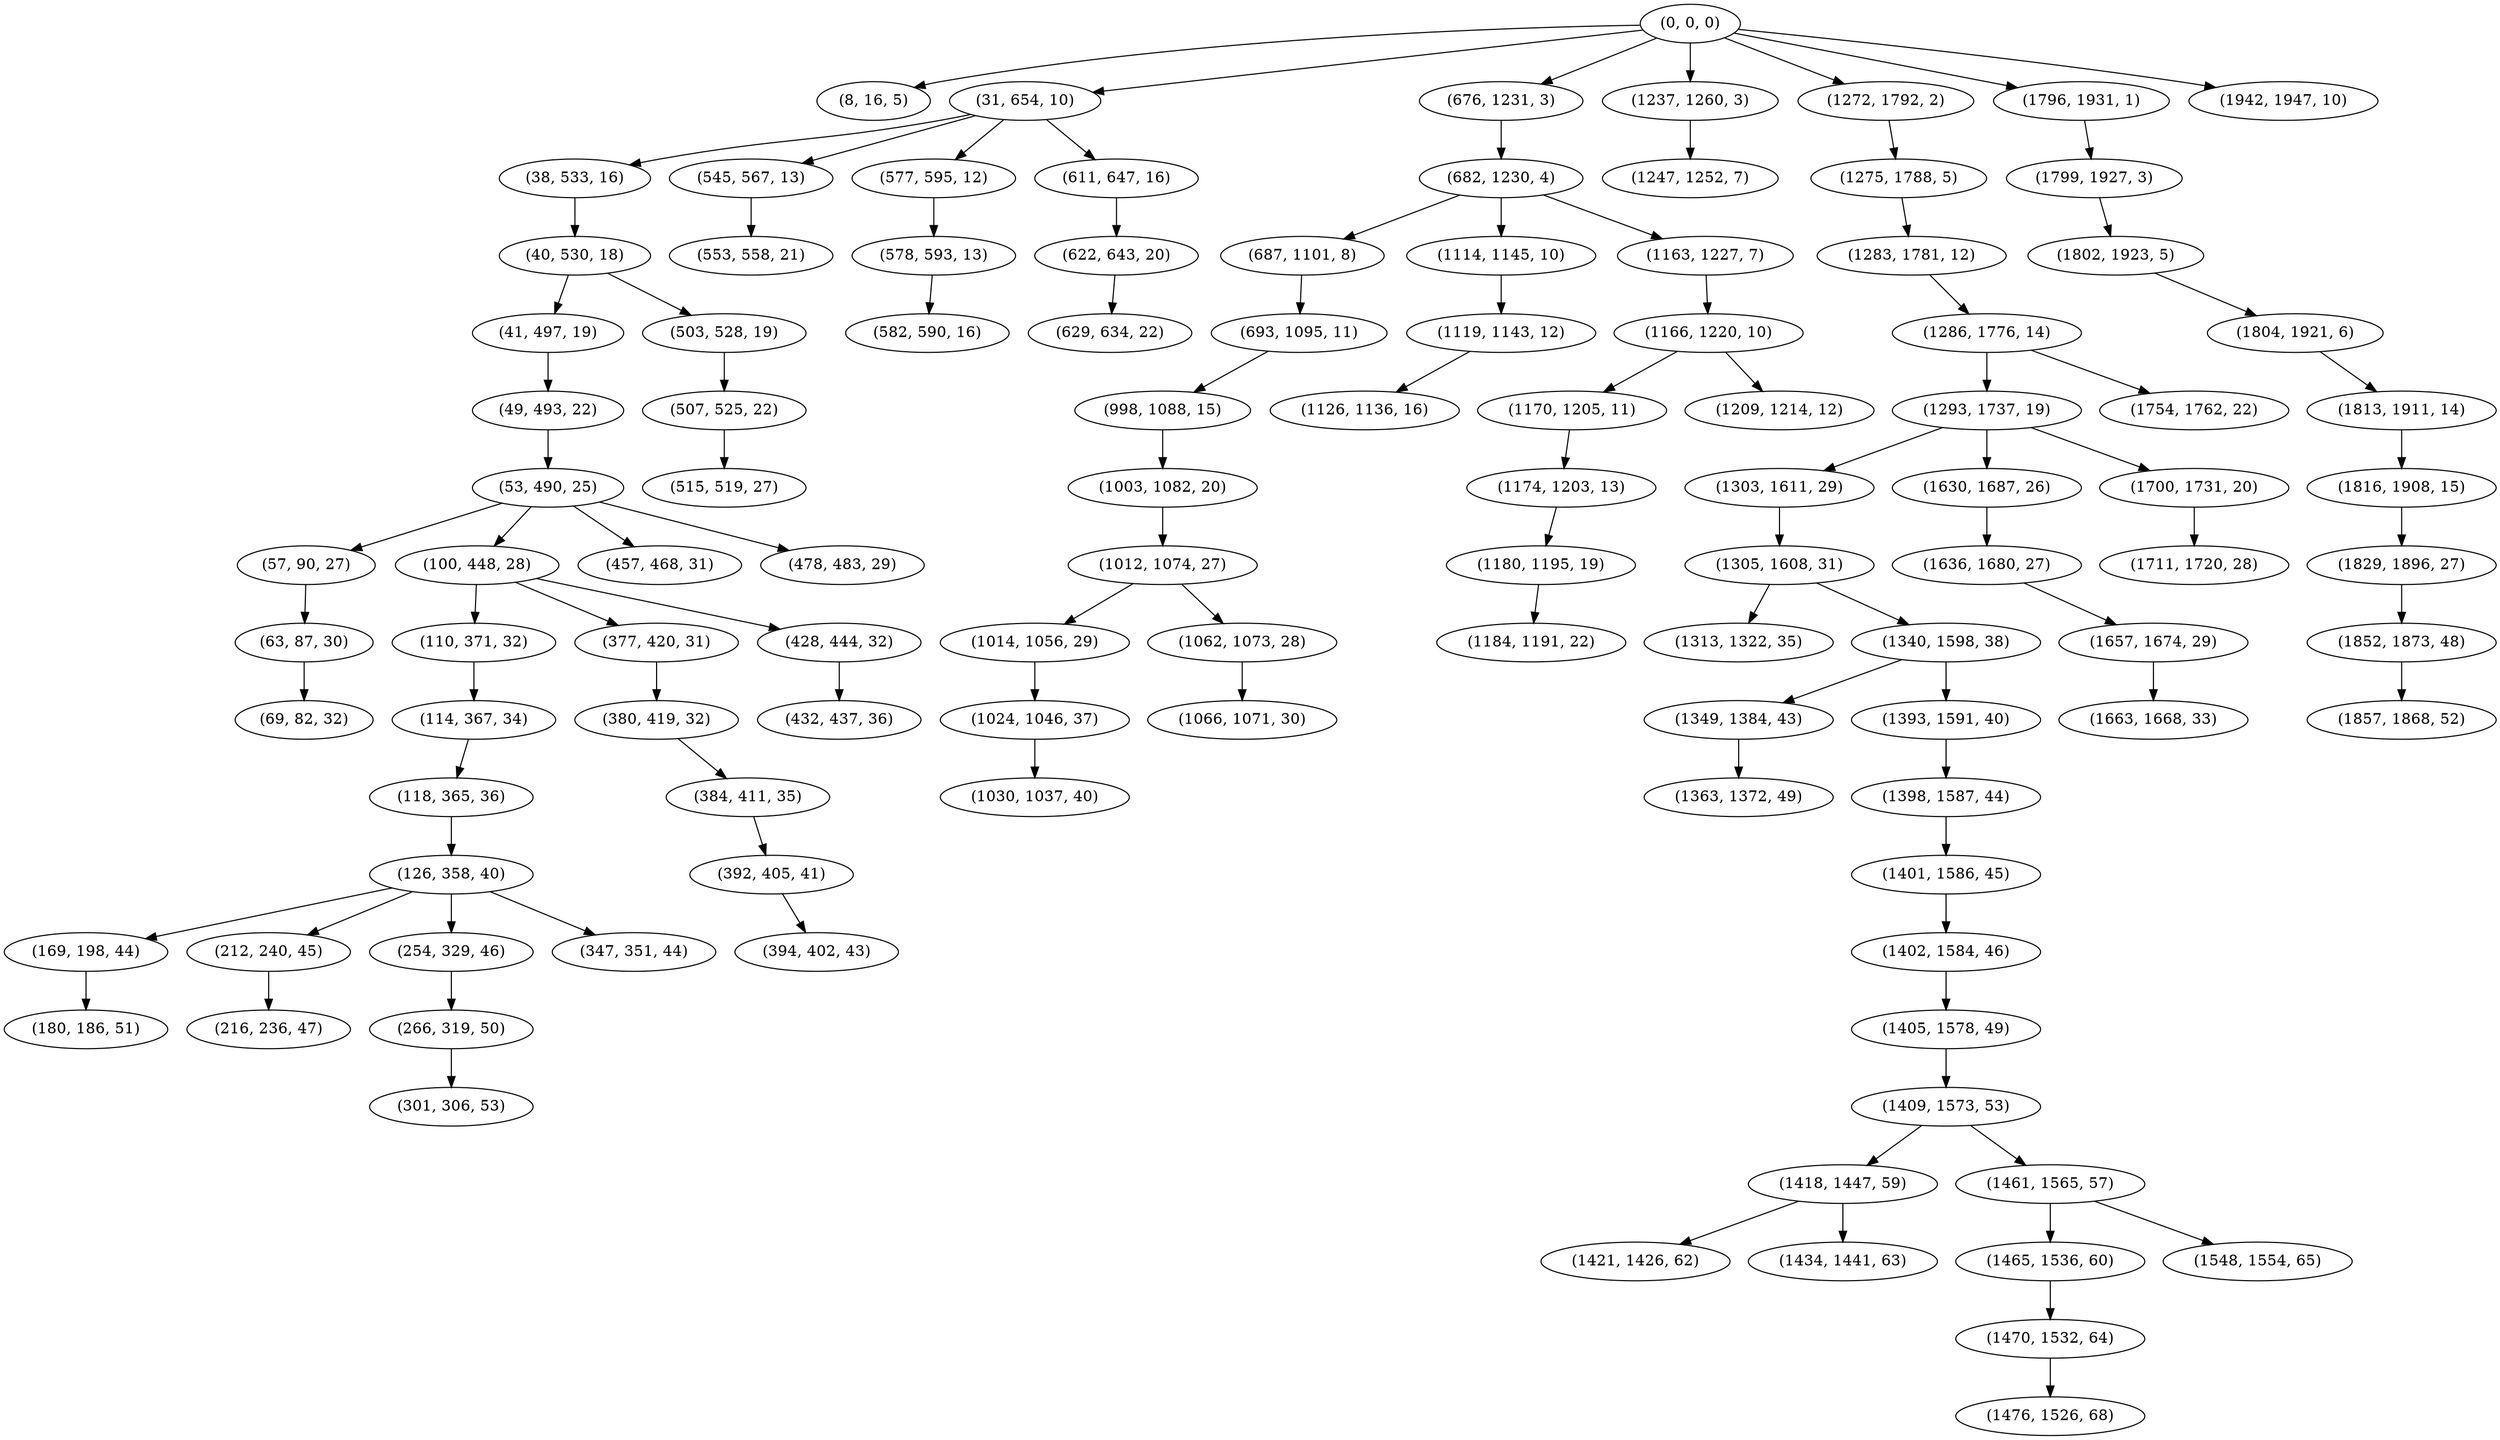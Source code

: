 digraph tree {
    "(0, 0, 0)";
    "(8, 16, 5)";
    "(31, 654, 10)";
    "(38, 533, 16)";
    "(40, 530, 18)";
    "(41, 497, 19)";
    "(49, 493, 22)";
    "(53, 490, 25)";
    "(57, 90, 27)";
    "(63, 87, 30)";
    "(69, 82, 32)";
    "(100, 448, 28)";
    "(110, 371, 32)";
    "(114, 367, 34)";
    "(118, 365, 36)";
    "(126, 358, 40)";
    "(169, 198, 44)";
    "(180, 186, 51)";
    "(212, 240, 45)";
    "(216, 236, 47)";
    "(254, 329, 46)";
    "(266, 319, 50)";
    "(301, 306, 53)";
    "(347, 351, 44)";
    "(377, 420, 31)";
    "(380, 419, 32)";
    "(384, 411, 35)";
    "(392, 405, 41)";
    "(394, 402, 43)";
    "(428, 444, 32)";
    "(432, 437, 36)";
    "(457, 468, 31)";
    "(478, 483, 29)";
    "(503, 528, 19)";
    "(507, 525, 22)";
    "(515, 519, 27)";
    "(545, 567, 13)";
    "(553, 558, 21)";
    "(577, 595, 12)";
    "(578, 593, 13)";
    "(582, 590, 16)";
    "(611, 647, 16)";
    "(622, 643, 20)";
    "(629, 634, 22)";
    "(676, 1231, 3)";
    "(682, 1230, 4)";
    "(687, 1101, 8)";
    "(693, 1095, 11)";
    "(998, 1088, 15)";
    "(1003, 1082, 20)";
    "(1012, 1074, 27)";
    "(1014, 1056, 29)";
    "(1024, 1046, 37)";
    "(1030, 1037, 40)";
    "(1062, 1073, 28)";
    "(1066, 1071, 30)";
    "(1114, 1145, 10)";
    "(1119, 1143, 12)";
    "(1126, 1136, 16)";
    "(1163, 1227, 7)";
    "(1166, 1220, 10)";
    "(1170, 1205, 11)";
    "(1174, 1203, 13)";
    "(1180, 1195, 19)";
    "(1184, 1191, 22)";
    "(1209, 1214, 12)";
    "(1237, 1260, 3)";
    "(1247, 1252, 7)";
    "(1272, 1792, 2)";
    "(1275, 1788, 5)";
    "(1283, 1781, 12)";
    "(1286, 1776, 14)";
    "(1293, 1737, 19)";
    "(1303, 1611, 29)";
    "(1305, 1608, 31)";
    "(1313, 1322, 35)";
    "(1340, 1598, 38)";
    "(1349, 1384, 43)";
    "(1363, 1372, 49)";
    "(1393, 1591, 40)";
    "(1398, 1587, 44)";
    "(1401, 1586, 45)";
    "(1402, 1584, 46)";
    "(1405, 1578, 49)";
    "(1409, 1573, 53)";
    "(1418, 1447, 59)";
    "(1421, 1426, 62)";
    "(1434, 1441, 63)";
    "(1461, 1565, 57)";
    "(1465, 1536, 60)";
    "(1470, 1532, 64)";
    "(1476, 1526, 68)";
    "(1548, 1554, 65)";
    "(1630, 1687, 26)";
    "(1636, 1680, 27)";
    "(1657, 1674, 29)";
    "(1663, 1668, 33)";
    "(1700, 1731, 20)";
    "(1711, 1720, 28)";
    "(1754, 1762, 22)";
    "(1796, 1931, 1)";
    "(1799, 1927, 3)";
    "(1802, 1923, 5)";
    "(1804, 1921, 6)";
    "(1813, 1911, 14)";
    "(1816, 1908, 15)";
    "(1829, 1896, 27)";
    "(1852, 1873, 48)";
    "(1857, 1868, 52)";
    "(1942, 1947, 10)";
    "(0, 0, 0)" -> "(8, 16, 5)";
    "(0, 0, 0)" -> "(31, 654, 10)";
    "(0, 0, 0)" -> "(676, 1231, 3)";
    "(0, 0, 0)" -> "(1237, 1260, 3)";
    "(0, 0, 0)" -> "(1272, 1792, 2)";
    "(0, 0, 0)" -> "(1796, 1931, 1)";
    "(0, 0, 0)" -> "(1942, 1947, 10)";
    "(31, 654, 10)" -> "(38, 533, 16)";
    "(31, 654, 10)" -> "(545, 567, 13)";
    "(31, 654, 10)" -> "(577, 595, 12)";
    "(31, 654, 10)" -> "(611, 647, 16)";
    "(38, 533, 16)" -> "(40, 530, 18)";
    "(40, 530, 18)" -> "(41, 497, 19)";
    "(40, 530, 18)" -> "(503, 528, 19)";
    "(41, 497, 19)" -> "(49, 493, 22)";
    "(49, 493, 22)" -> "(53, 490, 25)";
    "(53, 490, 25)" -> "(57, 90, 27)";
    "(53, 490, 25)" -> "(100, 448, 28)";
    "(53, 490, 25)" -> "(457, 468, 31)";
    "(53, 490, 25)" -> "(478, 483, 29)";
    "(57, 90, 27)" -> "(63, 87, 30)";
    "(63, 87, 30)" -> "(69, 82, 32)";
    "(100, 448, 28)" -> "(110, 371, 32)";
    "(100, 448, 28)" -> "(377, 420, 31)";
    "(100, 448, 28)" -> "(428, 444, 32)";
    "(110, 371, 32)" -> "(114, 367, 34)";
    "(114, 367, 34)" -> "(118, 365, 36)";
    "(118, 365, 36)" -> "(126, 358, 40)";
    "(126, 358, 40)" -> "(169, 198, 44)";
    "(126, 358, 40)" -> "(212, 240, 45)";
    "(126, 358, 40)" -> "(254, 329, 46)";
    "(126, 358, 40)" -> "(347, 351, 44)";
    "(169, 198, 44)" -> "(180, 186, 51)";
    "(212, 240, 45)" -> "(216, 236, 47)";
    "(254, 329, 46)" -> "(266, 319, 50)";
    "(266, 319, 50)" -> "(301, 306, 53)";
    "(377, 420, 31)" -> "(380, 419, 32)";
    "(380, 419, 32)" -> "(384, 411, 35)";
    "(384, 411, 35)" -> "(392, 405, 41)";
    "(392, 405, 41)" -> "(394, 402, 43)";
    "(428, 444, 32)" -> "(432, 437, 36)";
    "(503, 528, 19)" -> "(507, 525, 22)";
    "(507, 525, 22)" -> "(515, 519, 27)";
    "(545, 567, 13)" -> "(553, 558, 21)";
    "(577, 595, 12)" -> "(578, 593, 13)";
    "(578, 593, 13)" -> "(582, 590, 16)";
    "(611, 647, 16)" -> "(622, 643, 20)";
    "(622, 643, 20)" -> "(629, 634, 22)";
    "(676, 1231, 3)" -> "(682, 1230, 4)";
    "(682, 1230, 4)" -> "(687, 1101, 8)";
    "(682, 1230, 4)" -> "(1114, 1145, 10)";
    "(682, 1230, 4)" -> "(1163, 1227, 7)";
    "(687, 1101, 8)" -> "(693, 1095, 11)";
    "(693, 1095, 11)" -> "(998, 1088, 15)";
    "(998, 1088, 15)" -> "(1003, 1082, 20)";
    "(1003, 1082, 20)" -> "(1012, 1074, 27)";
    "(1012, 1074, 27)" -> "(1014, 1056, 29)";
    "(1012, 1074, 27)" -> "(1062, 1073, 28)";
    "(1014, 1056, 29)" -> "(1024, 1046, 37)";
    "(1024, 1046, 37)" -> "(1030, 1037, 40)";
    "(1062, 1073, 28)" -> "(1066, 1071, 30)";
    "(1114, 1145, 10)" -> "(1119, 1143, 12)";
    "(1119, 1143, 12)" -> "(1126, 1136, 16)";
    "(1163, 1227, 7)" -> "(1166, 1220, 10)";
    "(1166, 1220, 10)" -> "(1170, 1205, 11)";
    "(1166, 1220, 10)" -> "(1209, 1214, 12)";
    "(1170, 1205, 11)" -> "(1174, 1203, 13)";
    "(1174, 1203, 13)" -> "(1180, 1195, 19)";
    "(1180, 1195, 19)" -> "(1184, 1191, 22)";
    "(1237, 1260, 3)" -> "(1247, 1252, 7)";
    "(1272, 1792, 2)" -> "(1275, 1788, 5)";
    "(1275, 1788, 5)" -> "(1283, 1781, 12)";
    "(1283, 1781, 12)" -> "(1286, 1776, 14)";
    "(1286, 1776, 14)" -> "(1293, 1737, 19)";
    "(1286, 1776, 14)" -> "(1754, 1762, 22)";
    "(1293, 1737, 19)" -> "(1303, 1611, 29)";
    "(1293, 1737, 19)" -> "(1630, 1687, 26)";
    "(1293, 1737, 19)" -> "(1700, 1731, 20)";
    "(1303, 1611, 29)" -> "(1305, 1608, 31)";
    "(1305, 1608, 31)" -> "(1313, 1322, 35)";
    "(1305, 1608, 31)" -> "(1340, 1598, 38)";
    "(1340, 1598, 38)" -> "(1349, 1384, 43)";
    "(1340, 1598, 38)" -> "(1393, 1591, 40)";
    "(1349, 1384, 43)" -> "(1363, 1372, 49)";
    "(1393, 1591, 40)" -> "(1398, 1587, 44)";
    "(1398, 1587, 44)" -> "(1401, 1586, 45)";
    "(1401, 1586, 45)" -> "(1402, 1584, 46)";
    "(1402, 1584, 46)" -> "(1405, 1578, 49)";
    "(1405, 1578, 49)" -> "(1409, 1573, 53)";
    "(1409, 1573, 53)" -> "(1418, 1447, 59)";
    "(1409, 1573, 53)" -> "(1461, 1565, 57)";
    "(1418, 1447, 59)" -> "(1421, 1426, 62)";
    "(1418, 1447, 59)" -> "(1434, 1441, 63)";
    "(1461, 1565, 57)" -> "(1465, 1536, 60)";
    "(1461, 1565, 57)" -> "(1548, 1554, 65)";
    "(1465, 1536, 60)" -> "(1470, 1532, 64)";
    "(1470, 1532, 64)" -> "(1476, 1526, 68)";
    "(1630, 1687, 26)" -> "(1636, 1680, 27)";
    "(1636, 1680, 27)" -> "(1657, 1674, 29)";
    "(1657, 1674, 29)" -> "(1663, 1668, 33)";
    "(1700, 1731, 20)" -> "(1711, 1720, 28)";
    "(1796, 1931, 1)" -> "(1799, 1927, 3)";
    "(1799, 1927, 3)" -> "(1802, 1923, 5)";
    "(1802, 1923, 5)" -> "(1804, 1921, 6)";
    "(1804, 1921, 6)" -> "(1813, 1911, 14)";
    "(1813, 1911, 14)" -> "(1816, 1908, 15)";
    "(1816, 1908, 15)" -> "(1829, 1896, 27)";
    "(1829, 1896, 27)" -> "(1852, 1873, 48)";
    "(1852, 1873, 48)" -> "(1857, 1868, 52)";
}
